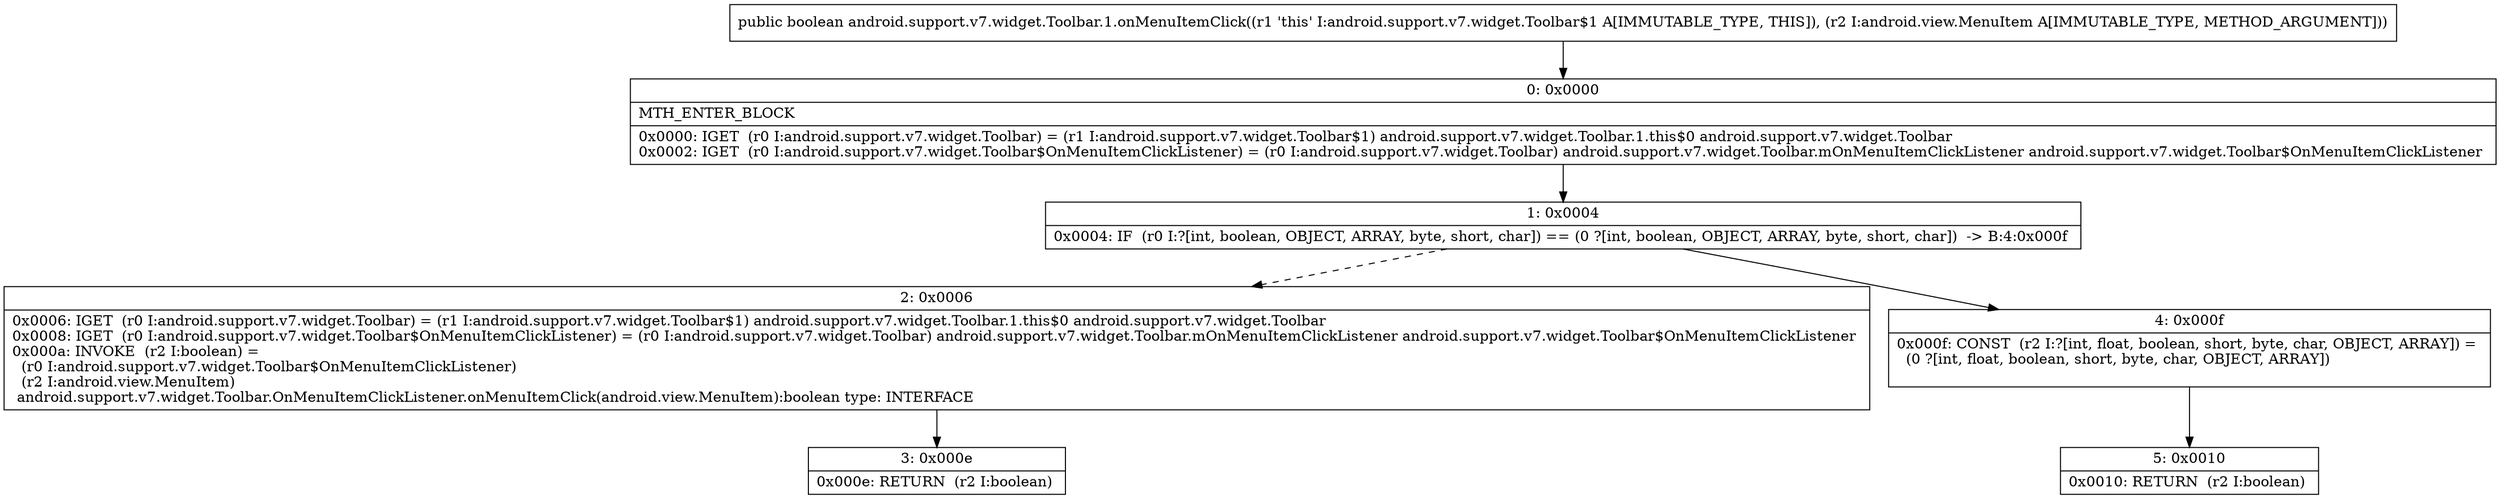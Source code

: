 digraph "CFG forandroid.support.v7.widget.Toolbar.1.onMenuItemClick(Landroid\/view\/MenuItem;)Z" {
Node_0 [shape=record,label="{0\:\ 0x0000|MTH_ENTER_BLOCK\l|0x0000: IGET  (r0 I:android.support.v7.widget.Toolbar) = (r1 I:android.support.v7.widget.Toolbar$1) android.support.v7.widget.Toolbar.1.this$0 android.support.v7.widget.Toolbar \l0x0002: IGET  (r0 I:android.support.v7.widget.Toolbar$OnMenuItemClickListener) = (r0 I:android.support.v7.widget.Toolbar) android.support.v7.widget.Toolbar.mOnMenuItemClickListener android.support.v7.widget.Toolbar$OnMenuItemClickListener \l}"];
Node_1 [shape=record,label="{1\:\ 0x0004|0x0004: IF  (r0 I:?[int, boolean, OBJECT, ARRAY, byte, short, char]) == (0 ?[int, boolean, OBJECT, ARRAY, byte, short, char])  \-\> B:4:0x000f \l}"];
Node_2 [shape=record,label="{2\:\ 0x0006|0x0006: IGET  (r0 I:android.support.v7.widget.Toolbar) = (r1 I:android.support.v7.widget.Toolbar$1) android.support.v7.widget.Toolbar.1.this$0 android.support.v7.widget.Toolbar \l0x0008: IGET  (r0 I:android.support.v7.widget.Toolbar$OnMenuItemClickListener) = (r0 I:android.support.v7.widget.Toolbar) android.support.v7.widget.Toolbar.mOnMenuItemClickListener android.support.v7.widget.Toolbar$OnMenuItemClickListener \l0x000a: INVOKE  (r2 I:boolean) = \l  (r0 I:android.support.v7.widget.Toolbar$OnMenuItemClickListener)\l  (r2 I:android.view.MenuItem)\l android.support.v7.widget.Toolbar.OnMenuItemClickListener.onMenuItemClick(android.view.MenuItem):boolean type: INTERFACE \l}"];
Node_3 [shape=record,label="{3\:\ 0x000e|0x000e: RETURN  (r2 I:boolean) \l}"];
Node_4 [shape=record,label="{4\:\ 0x000f|0x000f: CONST  (r2 I:?[int, float, boolean, short, byte, char, OBJECT, ARRAY]) = \l  (0 ?[int, float, boolean, short, byte, char, OBJECT, ARRAY])\l \l}"];
Node_5 [shape=record,label="{5\:\ 0x0010|0x0010: RETURN  (r2 I:boolean) \l}"];
MethodNode[shape=record,label="{public boolean android.support.v7.widget.Toolbar.1.onMenuItemClick((r1 'this' I:android.support.v7.widget.Toolbar$1 A[IMMUTABLE_TYPE, THIS]), (r2 I:android.view.MenuItem A[IMMUTABLE_TYPE, METHOD_ARGUMENT])) }"];
MethodNode -> Node_0;
Node_0 -> Node_1;
Node_1 -> Node_2[style=dashed];
Node_1 -> Node_4;
Node_2 -> Node_3;
Node_4 -> Node_5;
}

